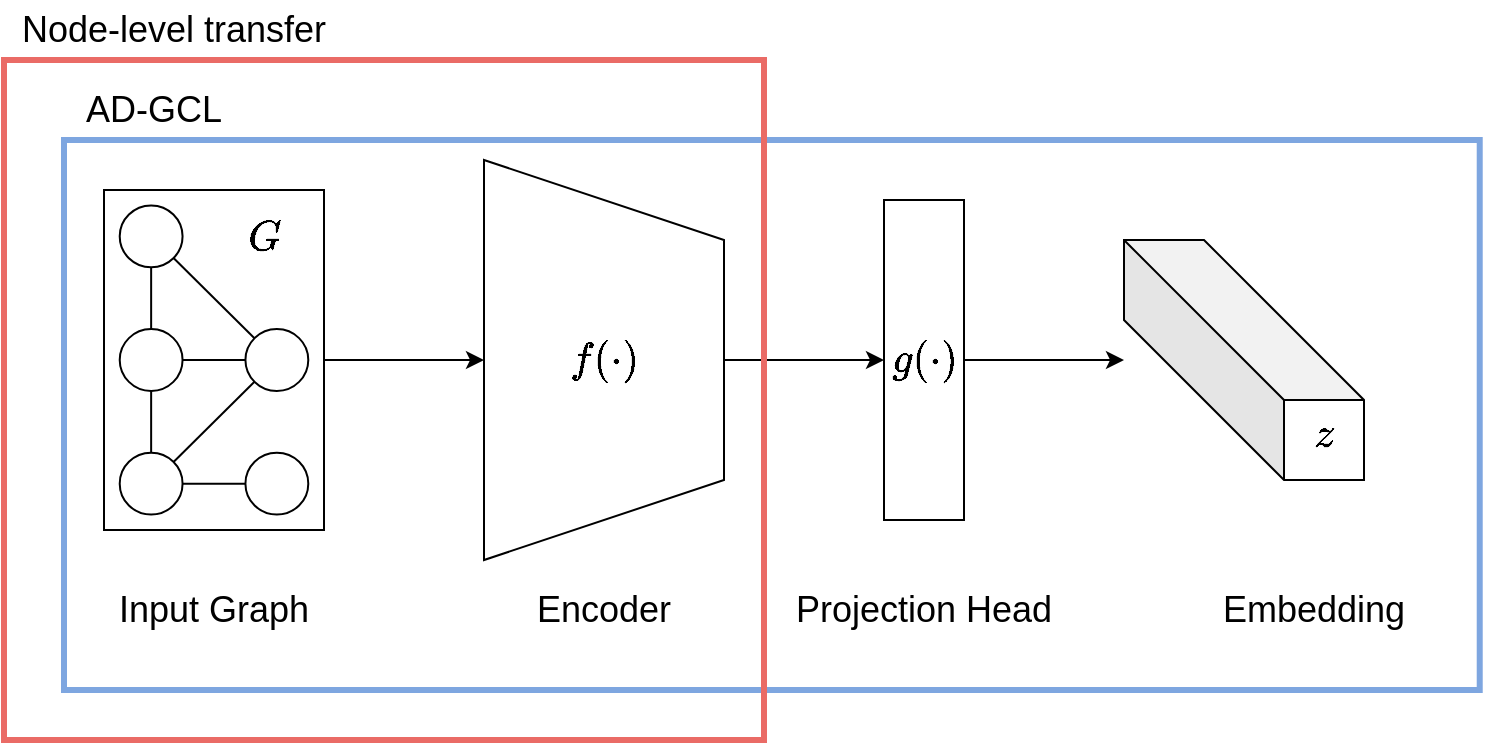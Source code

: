 <mxfile version="20.6.2" type="device"><diagram id="MrHxJlN1gAdwAgKhV74u" name="Page-1"><mxGraphModel dx="946" dy="611" grid="1" gridSize="10" guides="1" tooltips="1" connect="1" arrows="1" fold="1" page="1" pageScale="1" pageWidth="1800" pageHeight="600" math="1" shadow="0"><root><mxCell id="0"/><mxCell id="1" parent="0"/><mxCell id="CGmOd4mP5JOFbONzp6lZ-36" value="" style="rounded=0;whiteSpace=wrap;html=1;fontSize=18;fillColor=none;strokeColor=#7EA6E0;strokeWidth=3;" vertex="1" parent="1"><mxGeometry x="150" y="110" width="707.86" height="275" as="geometry"/></mxCell><mxCell id="CGmOd4mP5JOFbONzp6lZ-37" value="" style="group" vertex="1" connectable="0" parent="1"><mxGeometry x="170" y="120" width="680" height="240" as="geometry"/></mxCell><mxCell id="CGmOd4mP5JOFbONzp6lZ-1" value="" style="rounded=0;whiteSpace=wrap;html=1;" vertex="1" parent="CGmOd4mP5JOFbONzp6lZ-37"><mxGeometry x="390" y="20" width="40" height="160" as="geometry"/></mxCell><mxCell id="CGmOd4mP5JOFbONzp6lZ-3" style="edgeStyle=orthogonalEdgeStyle;rounded=0;orthogonalLoop=1;jettySize=auto;html=1;exitX=0.5;exitY=0;exitDx=0;exitDy=0;entryX=0;entryY=0.5;entryDx=0;entryDy=0;" edge="1" parent="CGmOd4mP5JOFbONzp6lZ-37" source="CGmOd4mP5JOFbONzp6lZ-2" target="CGmOd4mP5JOFbONzp6lZ-1"><mxGeometry relative="1" as="geometry"/></mxCell><mxCell id="CGmOd4mP5JOFbONzp6lZ-2" value="" style="shape=trapezoid;perimeter=trapezoidPerimeter;whiteSpace=wrap;html=1;fixedSize=1;rotation=90;size=40;" vertex="1" parent="CGmOd4mP5JOFbONzp6lZ-37"><mxGeometry x="150" y="40" width="200" height="120" as="geometry"/></mxCell><mxCell id="CGmOd4mP5JOFbONzp6lZ-20" style="edgeStyle=orthogonalEdgeStyle;rounded=0;orthogonalLoop=1;jettySize=auto;html=1;exitX=1;exitY=0.5;exitDx=0;exitDy=0;entryX=0.5;entryY=1;entryDx=0;entryDy=0;" edge="1" parent="CGmOd4mP5JOFbONzp6lZ-37" source="CGmOd4mP5JOFbONzp6lZ-16" target="CGmOd4mP5JOFbONzp6lZ-2"><mxGeometry relative="1" as="geometry"><mxPoint x="120" y="99.5" as="sourcePoint"/><mxPoint x="170" y="100" as="targetPoint"/></mxGeometry></mxCell><mxCell id="CGmOd4mP5JOFbONzp6lZ-21" value="" style="shape=cube;whiteSpace=wrap;html=1;boundedLbl=1;backgroundOutline=1;darkOpacity=0.05;darkOpacity2=0.1;fillColor=none;size=80;" vertex="1" parent="CGmOd4mP5JOFbONzp6lZ-37"><mxGeometry x="510" y="40" width="120" height="120" as="geometry"/></mxCell><mxCell id="CGmOd4mP5JOFbONzp6lZ-23" value="" style="endArrow=classic;html=1;rounded=0;exitX=1;exitY=0.5;exitDx=0;exitDy=0;startArrow=none;" edge="1" parent="CGmOd4mP5JOFbONzp6lZ-37" source="CGmOd4mP5JOFbONzp6lZ-27" target="CGmOd4mP5JOFbONzp6lZ-21"><mxGeometry width="50" height="50" relative="1" as="geometry"><mxPoint x="360" y="140" as="sourcePoint"/><mxPoint x="410" y="90" as="targetPoint"/></mxGeometry></mxCell><mxCell id="CGmOd4mP5JOFbONzp6lZ-25" value="Encoder" style="text;html=1;strokeColor=none;fillColor=none;align=center;verticalAlign=middle;whiteSpace=wrap;rounded=0;fontSize=18;" vertex="1" parent="CGmOd4mP5JOFbONzp6lZ-37"><mxGeometry x="210" y="210" width="80" height="30" as="geometry"/></mxCell><mxCell id="CGmOd4mP5JOFbONzp6lZ-26" value="$$f(\cdot)$$" style="text;html=1;strokeColor=none;fillColor=none;align=center;verticalAlign=middle;whiteSpace=wrap;rounded=0;fontSize=18;" vertex="1" parent="CGmOd4mP5JOFbONzp6lZ-37"><mxGeometry x="220" y="85" width="60" height="30" as="geometry"/></mxCell><mxCell id="CGmOd4mP5JOFbONzp6lZ-27" value="$$g(\cdot)$$" style="text;html=1;strokeColor=none;fillColor=none;align=center;verticalAlign=middle;whiteSpace=wrap;rounded=0;fontSize=18;" vertex="1" parent="CGmOd4mP5JOFbONzp6lZ-37"><mxGeometry x="380" y="85" width="60" height="30" as="geometry"/></mxCell><mxCell id="CGmOd4mP5JOFbONzp6lZ-28" value="" style="endArrow=none;html=1;rounded=0;exitX=1;exitY=0.5;exitDx=0;exitDy=0;" edge="1" parent="CGmOd4mP5JOFbONzp6lZ-37" source="CGmOd4mP5JOFbONzp6lZ-1" target="CGmOd4mP5JOFbONzp6lZ-27"><mxGeometry width="50" height="50" relative="1" as="geometry"><mxPoint x="430" y="100" as="sourcePoint"/><mxPoint x="510" y="100" as="targetPoint"/></mxGeometry></mxCell><mxCell id="CGmOd4mP5JOFbONzp6lZ-29" value="Projection Head" style="text;html=1;strokeColor=none;fillColor=none;align=center;verticalAlign=middle;whiteSpace=wrap;rounded=0;fontSize=18;" vertex="1" parent="CGmOd4mP5JOFbONzp6lZ-37"><mxGeometry x="335" y="210" width="150" height="30" as="geometry"/></mxCell><mxCell id="CGmOd4mP5JOFbONzp6lZ-30" value="$$z$$" style="text;html=1;strokeColor=none;fillColor=none;align=center;verticalAlign=middle;whiteSpace=wrap;rounded=0;fontSize=18;" vertex="1" parent="CGmOd4mP5JOFbONzp6lZ-37"><mxGeometry x="580" y="123" width="60" height="30" as="geometry"/></mxCell><mxCell id="CGmOd4mP5JOFbONzp6lZ-31" value="Embedding" style="text;html=1;strokeColor=none;fillColor=none;align=center;verticalAlign=middle;whiteSpace=wrap;rounded=0;fontSize=18;" vertex="1" parent="CGmOd4mP5JOFbONzp6lZ-37"><mxGeometry x="530" y="210" width="150" height="30" as="geometry"/></mxCell><mxCell id="CGmOd4mP5JOFbONzp6lZ-33" value="Input Graph" style="text;html=1;strokeColor=none;fillColor=none;align=center;verticalAlign=middle;whiteSpace=wrap;rounded=0;fontSize=18;" vertex="1" parent="CGmOd4mP5JOFbONzp6lZ-37"><mxGeometry y="210" width="110" height="30" as="geometry"/></mxCell><mxCell id="CGmOd4mP5JOFbONzp6lZ-5" value="" style="ellipse;whiteSpace=wrap;html=1;" vertex="1" parent="CGmOd4mP5JOFbONzp6lZ-37"><mxGeometry x="7.857" y="84.545" width="31.429" height="30.909" as="geometry"/></mxCell><mxCell id="CGmOd4mP5JOFbONzp6lZ-6" value="" style="ellipse;whiteSpace=wrap;html=1;" vertex="1" parent="CGmOd4mP5JOFbONzp6lZ-37"><mxGeometry x="70.714" y="146.364" width="31.429" height="30.909" as="geometry"/></mxCell><mxCell id="CGmOd4mP5JOFbONzp6lZ-7" style="edgeStyle=orthogonalEdgeStyle;rounded=0;orthogonalLoop=1;jettySize=auto;html=1;exitX=1;exitY=0.5;exitDx=0;exitDy=0;entryX=0;entryY=0.5;entryDx=0;entryDy=0;endArrow=none;endFill=0;" edge="1" parent="CGmOd4mP5JOFbONzp6lZ-37" source="CGmOd4mP5JOFbONzp6lZ-8" target="CGmOd4mP5JOFbONzp6lZ-6"><mxGeometry relative="1" as="geometry"/></mxCell><mxCell id="CGmOd4mP5JOFbONzp6lZ-8" value="" style="ellipse;whiteSpace=wrap;html=1;" vertex="1" parent="CGmOd4mP5JOFbONzp6lZ-37"><mxGeometry x="7.857" y="146.364" width="31.429" height="30.909" as="geometry"/></mxCell><mxCell id="CGmOd4mP5JOFbONzp6lZ-9" style="edgeStyle=orthogonalEdgeStyle;rounded=0;orthogonalLoop=1;jettySize=auto;html=1;exitX=0.5;exitY=1;exitDx=0;exitDy=0;entryX=0.5;entryY=0;entryDx=0;entryDy=0;endArrow=none;endFill=0;" edge="1" parent="CGmOd4mP5JOFbONzp6lZ-37" source="CGmOd4mP5JOFbONzp6lZ-5" target="CGmOd4mP5JOFbONzp6lZ-8"><mxGeometry relative="1" as="geometry"/></mxCell><mxCell id="CGmOd4mP5JOFbONzp6lZ-10" value="" style="ellipse;whiteSpace=wrap;html=1;" vertex="1" parent="CGmOd4mP5JOFbONzp6lZ-37"><mxGeometry x="70.714" y="84.545" width="31.429" height="30.909" as="geometry"/></mxCell><mxCell id="CGmOd4mP5JOFbONzp6lZ-13" style="edgeStyle=orthogonalEdgeStyle;rounded=0;orthogonalLoop=1;jettySize=auto;html=1;exitX=1;exitY=0.5;exitDx=0;exitDy=0;entryX=0;entryY=0.5;entryDx=0;entryDy=0;endArrow=none;endFill=0;" edge="1" parent="CGmOd4mP5JOFbONzp6lZ-37" source="CGmOd4mP5JOFbONzp6lZ-5" target="CGmOd4mP5JOFbONzp6lZ-10"><mxGeometry relative="1" as="geometry"/></mxCell><mxCell id="CGmOd4mP5JOFbONzp6lZ-15" style="edgeStyle=none;rounded=0;orthogonalLoop=1;jettySize=auto;html=1;exitX=1;exitY=0;exitDx=0;exitDy=0;entryX=0;entryY=1;entryDx=0;entryDy=0;endArrow=none;endFill=0;" edge="1" parent="CGmOd4mP5JOFbONzp6lZ-37" source="CGmOd4mP5JOFbONzp6lZ-8" target="CGmOd4mP5JOFbONzp6lZ-10"><mxGeometry relative="1" as="geometry"/></mxCell><mxCell id="CGmOd4mP5JOFbONzp6lZ-14" style="rounded=0;orthogonalLoop=1;jettySize=auto;html=1;exitX=1;exitY=1;exitDx=0;exitDy=0;entryX=0;entryY=0;entryDx=0;entryDy=0;endArrow=none;endFill=0;" edge="1" parent="CGmOd4mP5JOFbONzp6lZ-37" source="CGmOd4mP5JOFbONzp6lZ-11" target="CGmOd4mP5JOFbONzp6lZ-10"><mxGeometry relative="1" as="geometry"/></mxCell><mxCell id="CGmOd4mP5JOFbONzp6lZ-11" value="" style="ellipse;whiteSpace=wrap;html=1;" vertex="1" parent="CGmOd4mP5JOFbONzp6lZ-37"><mxGeometry x="7.857" y="22.727" width="31.429" height="30.909" as="geometry"/></mxCell><mxCell id="CGmOd4mP5JOFbONzp6lZ-16" value="" style="rounded=0;whiteSpace=wrap;html=1;fillColor=none;" vertex="1" parent="CGmOd4mP5JOFbONzp6lZ-37"><mxGeometry y="15" width="110" height="170" as="geometry"/></mxCell><mxCell id="CGmOd4mP5JOFbONzp6lZ-12" style="edgeStyle=orthogonalEdgeStyle;rounded=0;orthogonalLoop=1;jettySize=auto;html=1;exitX=0.5;exitY=0;exitDx=0;exitDy=0;entryX=0.5;entryY=1;entryDx=0;entryDy=0;endArrow=none;endFill=0;" edge="1" parent="CGmOd4mP5JOFbONzp6lZ-37" source="CGmOd4mP5JOFbONzp6lZ-5" target="CGmOd4mP5JOFbONzp6lZ-11"><mxGeometry relative="1" as="geometry"/></mxCell><mxCell id="CGmOd4mP5JOFbONzp6lZ-35" value="$$G$$" style="text;html=1;strokeColor=none;fillColor=none;align=center;verticalAlign=middle;whiteSpace=wrap;rounded=0;fontSize=18;" vertex="1" parent="CGmOd4mP5JOFbONzp6lZ-37"><mxGeometry x="50" y="23.64" width="60" height="30" as="geometry"/></mxCell><mxCell id="CGmOd4mP5JOFbONzp6lZ-38" value="AD-GCL" style="text;html=1;strokeColor=none;fillColor=none;align=center;verticalAlign=middle;whiteSpace=wrap;rounded=0;strokeWidth=3;fontSize=18;" vertex="1" parent="1"><mxGeometry x="150" y="80" width="90" height="30" as="geometry"/></mxCell><mxCell id="CGmOd4mP5JOFbONzp6lZ-39" value="" style="rounded=0;whiteSpace=wrap;html=1;fontSize=18;fillColor=none;strokeColor=#EA6B66;strokeWidth=3;" vertex="1" parent="1"><mxGeometry x="120" y="70" width="380" height="340" as="geometry"/></mxCell><mxCell id="CGmOd4mP5JOFbONzp6lZ-40" value="Node-level transfer" style="text;html=1;strokeColor=none;fillColor=none;align=center;verticalAlign=middle;whiteSpace=wrap;rounded=0;strokeWidth=3;fontSize=18;" vertex="1" parent="1"><mxGeometry x="120" y="40" width="170" height="30" as="geometry"/></mxCell></root></mxGraphModel></diagram></mxfile>